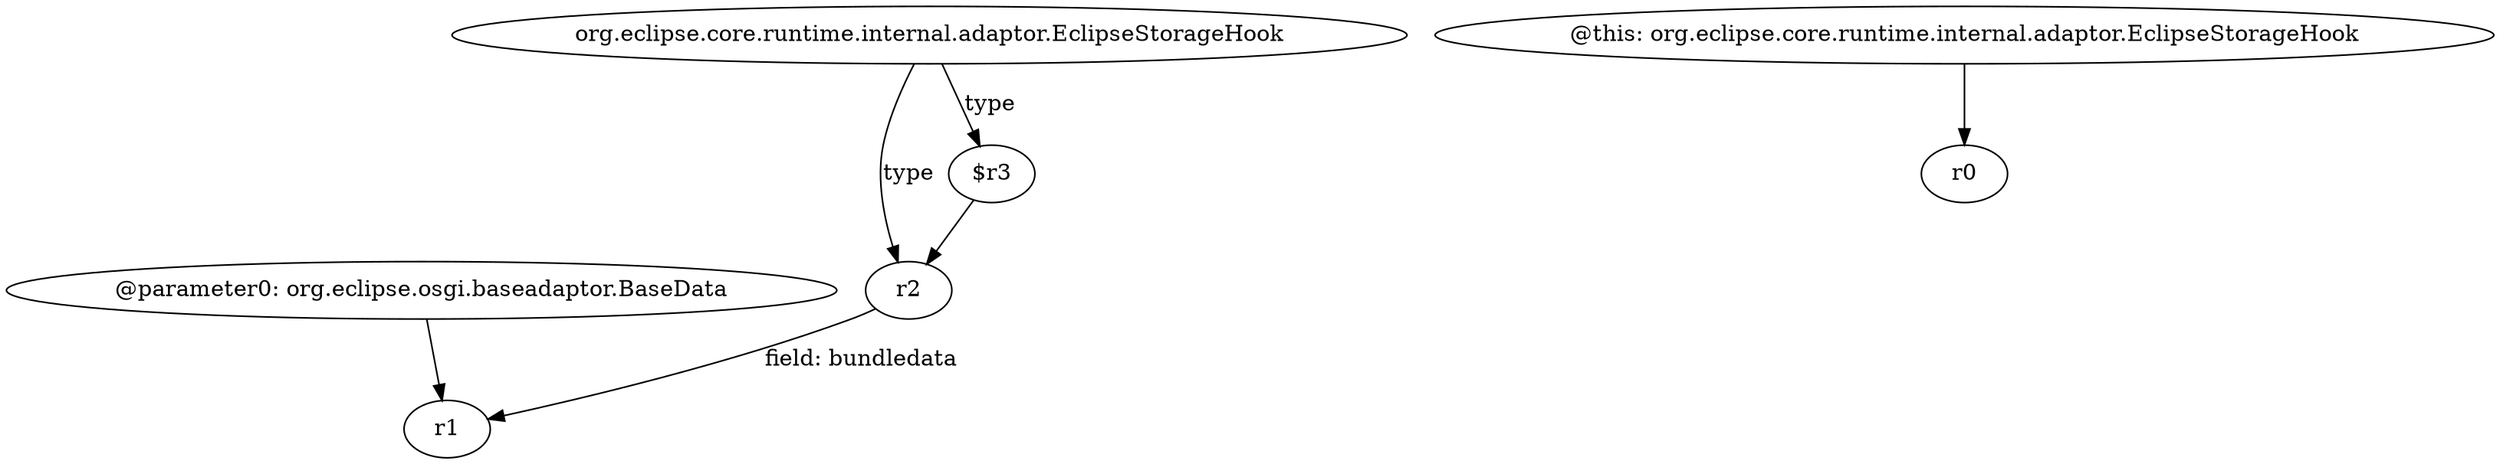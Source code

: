 digraph g {
0[label="@parameter0: org.eclipse.osgi.baseadaptor.BaseData"]
1[label="r1"]
0->1[label=""]
2[label="org.eclipse.core.runtime.internal.adaptor.EclipseStorageHook"]
3[label="r2"]
2->3[label="type"]
4[label="$r3"]
2->4[label="type"]
5[label="@this: org.eclipse.core.runtime.internal.adaptor.EclipseStorageHook"]
6[label="r0"]
5->6[label=""]
3->1[label="field: bundledata"]
4->3[label=""]
}